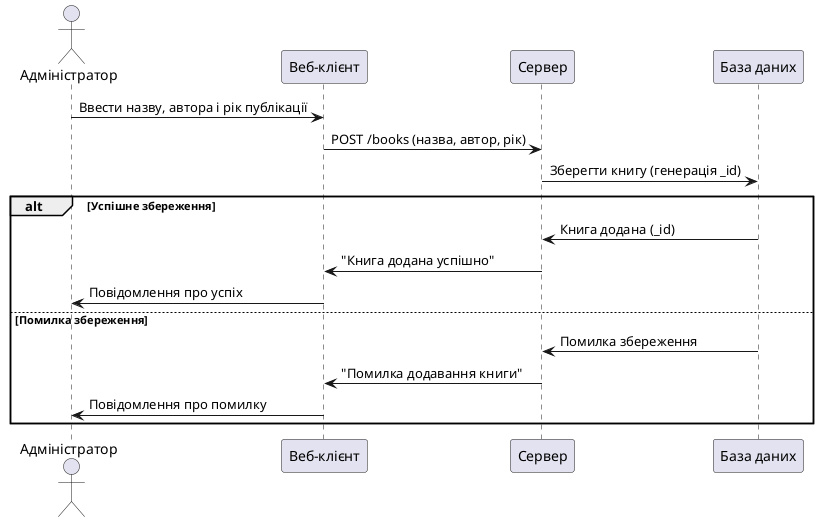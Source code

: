 @startuml
actor Адміністратор
participant "Веб-клієнт" as UI
participant "Сервер" as Server
participant "База даних" as DB

Адміністратор -> UI: Ввести назву, автора і рік публікації
UI -> Server: POST /books (назва, автор, рік)
Server -> DB: Зберегти книгу (генерація _id)
alt Успішне збереження
    DB -> Server: Книга додана (_id)
    Server -> UI: "Книга додана успішно"
    UI -> Адміністратор: Повідомлення про успіх
else Помилка збереження
    DB -> Server: Помилка збереження
    Server -> UI: "Помилка додавання книги"
    UI -> Адміністратор: Повідомлення про помилку
end
@enduml
